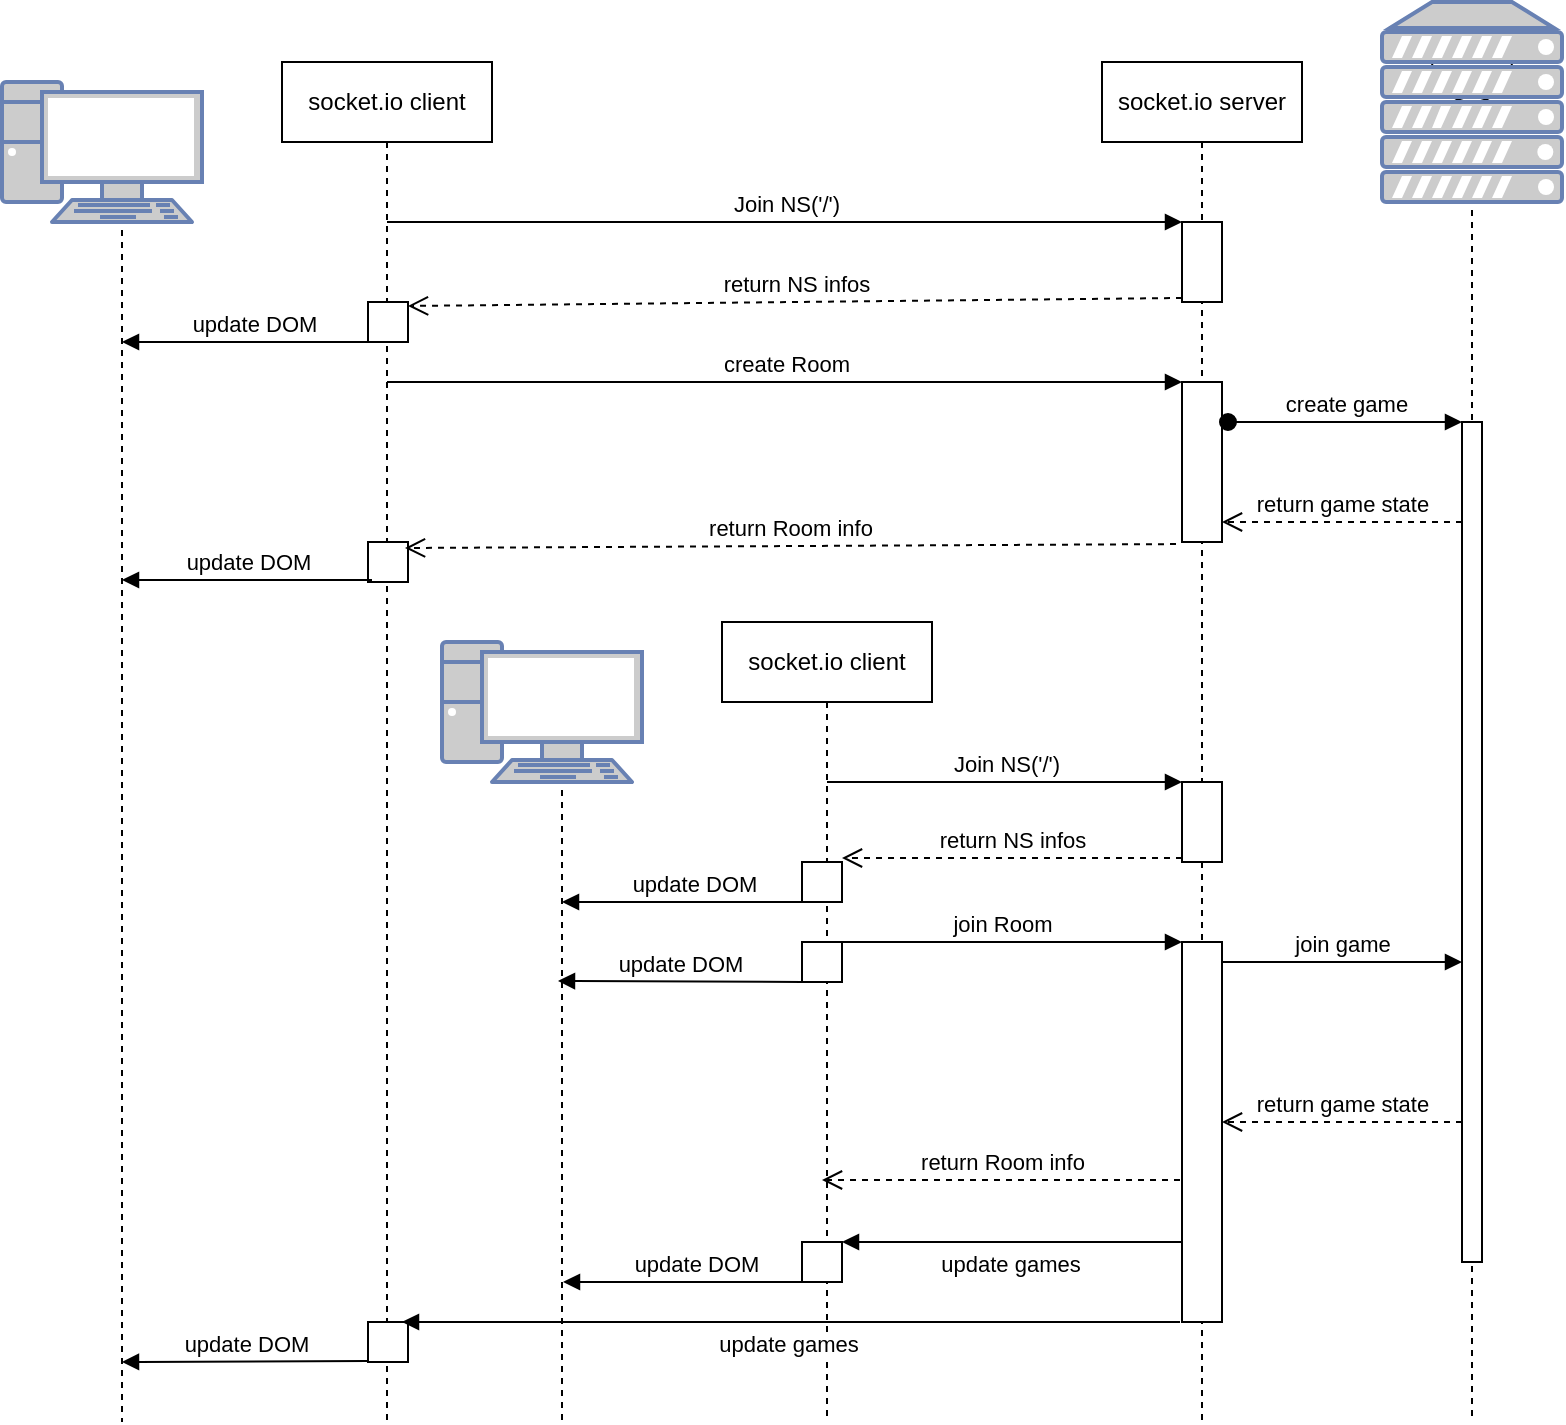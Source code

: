 <mxfile userAgent="Mozilla/5.0 (Windows NT 10.0; Win64; x64; rv:63.0) Gecko/20100101 Firefox/63.0" version="9.4.6" editor="www.draw.io" type="trello"><diagram id="5ef3c7c5-0a71-4cdb-4683-828e6c194f59" name="Page-1"><mxGraphModel dx="1402" dy="733" grid="1" gridSize="10" guides="1" tooltips="1" connect="1" arrows="1" fold="1" page="1" pageScale="1" pageWidth="827" pageHeight="1169" background="#ffffff" math="0" shadow="0"><root><mxCell id="0"/><mxCell id="1" parent="0"/><mxCell id="15" value="" style="shape=umlLifeline;participant=umlEntity;perimeter=lifelinePerimeter;whiteSpace=wrap;html=1;container=1;collapsible=0;recursiveResize=0;verticalAlign=top;spacingTop=36;labelBackgroundColor=#ffffff;outlineConnect=0;" vertex="1" parent="1"><mxGeometry x="60" y="110" width="40" height="660" as="geometry"/></mxCell><mxCell id="2" value="" style="fontColor=#0066CC;verticalAlign=top;verticalLabelPosition=bottom;labelPosition=center;align=center;html=1;outlineConnect=0;fillColor=#CCCCCC;strokeColor=#6881B3;gradientColor=none;gradientDirection=north;strokeWidth=2;shape=mxgraph.networks.pc;" vertex="1" parent="1"><mxGeometry x="20" y="100" width="100" height="70" as="geometry"/></mxCell><mxCell id="6" value="socket.io client" style="shape=umlLifeline;perimeter=lifelinePerimeter;whiteSpace=wrap;html=1;container=1;collapsible=0;recursiveResize=0;outlineConnect=0;" vertex="1" parent="1"><mxGeometry x="160" y="90" width="105" height="680" as="geometry"/></mxCell><mxCell id="48" value="" style="html=1;points=[];perimeter=orthogonalPerimeter;" vertex="1" parent="6"><mxGeometry x="43" y="630" width="20" height="20" as="geometry"/></mxCell><mxCell id="49" value="" style="html=1;points=[];perimeter=orthogonalPerimeter;" vertex="1" parent="6"><mxGeometry x="43" y="240" width="20" height="20" as="geometry"/></mxCell><mxCell id="50" value="" style="html=1;points=[];perimeter=orthogonalPerimeter;" vertex="1" parent="6"><mxGeometry x="43" y="120" width="20" height="20" as="geometry"/></mxCell><mxCell id="7" value="socket.io server" style="shape=umlLifeline;perimeter=lifelinePerimeter;whiteSpace=wrap;html=1;container=1;collapsible=0;recursiveResize=0;outlineConnect=0;" vertex="1" parent="1"><mxGeometry x="570" y="90" width="100" height="680" as="geometry"/></mxCell><mxCell id="8" value="" style="html=1;points=[];perimeter=orthogonalPerimeter;" vertex="1" parent="7"><mxGeometry x="40" y="80" width="20" height="40" as="geometry"/></mxCell><mxCell id="11" value="" style="html=1;points=[];perimeter=orthogonalPerimeter;" vertex="1" parent="7"><mxGeometry x="40" y="160" width="20" height="80" as="geometry"/></mxCell><mxCell id="9" value="Join NS('/')" style="html=1;verticalAlign=bottom;endArrow=block;entryX=0;entryY=0;" edge="1" target="8" parent="1" source="6"><mxGeometry relative="1" as="geometry"><mxPoint x="210" y="250" as="sourcePoint"/></mxGeometry></mxCell><mxCell id="10" value="&lt;div&gt;return NS infos&lt;/div&gt;" style="html=1;verticalAlign=bottom;endArrow=open;dashed=1;endSize=8;exitX=0;exitY=0.95;entryX=1;entryY=0.1;entryPerimeter=0;" edge="1" source="8" parent="1" target="50"><mxGeometry relative="1" as="geometry"><mxPoint x="290" y="220" as="targetPoint"/></mxGeometry></mxCell><mxCell id="12" value="&lt;div&gt;create Room&lt;/div&gt;" style="html=1;verticalAlign=bottom;endArrow=block;entryX=0;entryY=0;" edge="1" target="11" parent="1" source="6"><mxGeometry relative="1" as="geometry"><mxPoint x="430" y="330" as="sourcePoint"/></mxGeometry></mxCell><mxCell id="13" value="&lt;div&gt;return Room info&lt;/div&gt;" style="html=1;verticalAlign=bottom;endArrow=open;dashed=1;endSize=8;exitX=-0.15;exitY=1.013;exitPerimeter=0;entryX=0.925;entryY=0.15;entryPerimeter=0;" edge="1" source="11" parent="1" target="49"><mxGeometry relative="1" as="geometry"><mxPoint x="430" y="406" as="targetPoint"/><mxPoint x="500" y="330" as="sourcePoint"/></mxGeometry></mxCell><mxCell id="14" value="update DOM" style="html=1;verticalAlign=bottom;endArrow=block;" edge="1" parent="1" source="6"><mxGeometry width="80" relative="1" as="geometry"><mxPoint x="132.5" y="230" as="sourcePoint"/><mxPoint x="80" y="230" as="targetPoint"/></mxGeometry></mxCell><mxCell id="16" value="update DOM" style="html=1;verticalAlign=bottom;endArrow=block;exitX=0.1;exitY=0.95;exitPerimeter=0;" edge="1" parent="1" source="49" target="15"><mxGeometry width="80" relative="1" as="geometry"><mxPoint x="204" y="338" as="sourcePoint"/><mxPoint x="80.5" y="329" as="targetPoint"/></mxGeometry></mxCell><mxCell id="17" value="" style="shape=umlLifeline;participant=umlEntity;perimeter=lifelinePerimeter;whiteSpace=wrap;html=1;container=1;collapsible=0;recursiveResize=0;verticalAlign=top;spacingTop=36;labelBackgroundColor=#ffffff;outlineConnect=0;" vertex="1" parent="1"><mxGeometry x="735" y="70" width="40" height="700" as="geometry"/></mxCell><mxCell id="18" value="" style="html=1;points=[];perimeter=orthogonalPerimeter;" vertex="1" parent="17"><mxGeometry x="15" y="200" width="10" height="420" as="geometry"/></mxCell><mxCell id="3" value="" style="fontColor=#0066CC;verticalAlign=top;verticalLabelPosition=bottom;labelPosition=center;align=center;html=1;outlineConnect=0;fillColor=#CCCCCC;strokeColor=#6881B3;gradientColor=none;gradientDirection=north;strokeWidth=2;shape=mxgraph.networks.server;" vertex="1" parent="1"><mxGeometry x="710" y="60" width="90" height="100" as="geometry"/></mxCell><mxCell id="19" value="create game" style="html=1;verticalAlign=bottom;startArrow=oval;endArrow=block;startSize=8;" edge="1" target="18" parent="1"><mxGeometry relative="1" as="geometry"><mxPoint x="633" y="270" as="sourcePoint"/></mxGeometry></mxCell><mxCell id="21" value="return game state" style="html=1;verticalAlign=bottom;endArrow=open;dashed=1;endSize=8;" edge="1" parent="1" source="18"><mxGeometry relative="1" as="geometry"><mxPoint x="750" y="369.5" as="sourcePoint"/><mxPoint x="630" y="320" as="targetPoint"/></mxGeometry></mxCell><mxCell id="22" value="" style="shape=umlLifeline;participant=umlEntity;perimeter=lifelinePerimeter;whiteSpace=wrap;html=1;container=1;collapsible=0;recursiveResize=0;verticalAlign=top;spacingTop=36;labelBackgroundColor=#ffffff;outlineConnect=0;" vertex="1" parent="1"><mxGeometry x="280" y="390" width="40" height="380" as="geometry"/></mxCell><mxCell id="23" value="" style="fontColor=#0066CC;verticalAlign=top;verticalLabelPosition=bottom;labelPosition=center;align=center;html=1;outlineConnect=0;fillColor=#CCCCCC;strokeColor=#6881B3;gradientColor=none;gradientDirection=north;strokeWidth=2;shape=mxgraph.networks.pc;" vertex="1" parent="1"><mxGeometry x="240" y="380" width="100" height="70" as="geometry"/></mxCell><mxCell id="24" value="socket.io client" style="shape=umlLifeline;perimeter=lifelinePerimeter;whiteSpace=wrap;html=1;container=1;collapsible=0;recursiveResize=0;outlineConnect=0;" vertex="1" parent="1"><mxGeometry x="380" y="370" width="105" height="400" as="geometry"/></mxCell><mxCell id="45" value="" style="html=1;points=[];perimeter=orthogonalPerimeter;" vertex="1" parent="24"><mxGeometry x="40" y="310" width="20" height="20" as="geometry"/></mxCell><mxCell id="46" value="" style="html=1;points=[];perimeter=orthogonalPerimeter;" vertex="1" parent="24"><mxGeometry x="40" y="160" width="20" height="20" as="geometry"/></mxCell><mxCell id="47" value="" style="html=1;points=[];perimeter=orthogonalPerimeter;" vertex="1" parent="24"><mxGeometry x="40" y="120" width="20" height="20" as="geometry"/></mxCell><mxCell id="25" value="" style="html=1;points=[];perimeter=orthogonalPerimeter;" vertex="1" parent="1"><mxGeometry x="610" y="450" width="20" height="40" as="geometry"/></mxCell><mxCell id="26" value="" style="html=1;points=[];perimeter=orthogonalPerimeter;" vertex="1" parent="1"><mxGeometry x="610" y="530" width="20" height="190" as="geometry"/></mxCell><mxCell id="27" value="Join NS('/')" style="html=1;verticalAlign=bottom;endArrow=block;entryX=0;entryY=0;" edge="1" source="24" target="25" parent="1"><mxGeometry relative="1" as="geometry"><mxPoint x="212" y="450" as="sourcePoint"/></mxGeometry></mxCell><mxCell id="28" value="&lt;div&gt;return NS infos&lt;/div&gt;" style="html=1;verticalAlign=bottom;endArrow=open;dashed=1;endSize=8;exitX=0;exitY=0.95;" edge="1" source="25" parent="1"><mxGeometry relative="1" as="geometry"><mxPoint x="440" y="488" as="targetPoint"/></mxGeometry></mxCell><mxCell id="29" value="&lt;div&gt;join Room&lt;/div&gt;" style="html=1;verticalAlign=bottom;endArrow=block;entryX=0;entryY=0;" edge="1" target="26" parent="1"><mxGeometry relative="1" as="geometry"><mxPoint x="430" y="530" as="sourcePoint"/></mxGeometry></mxCell><mxCell id="30" value="&lt;div&gt;return Room info&lt;/div&gt;" style="html=1;verticalAlign=bottom;endArrow=open;dashed=1;endSize=8;" edge="1" parent="1"><mxGeometry relative="1" as="geometry"><mxPoint x="430" y="649" as="targetPoint"/><mxPoint x="609" y="649" as="sourcePoint"/></mxGeometry></mxCell><mxCell id="31" value="update DOM" style="html=1;verticalAlign=bottom;endArrow=block;" edge="1" parent="1"><mxGeometry width="80" relative="1" as="geometry"><mxPoint x="432" y="510" as="sourcePoint"/><mxPoint x="300" y="510" as="targetPoint"/></mxGeometry></mxCell><mxCell id="32" value="update DOM" style="html=1;verticalAlign=bottom;endArrow=block;" edge="1" parent="1"><mxGeometry width="80" relative="1" as="geometry"><mxPoint x="420" y="550" as="sourcePoint"/><mxPoint x="298" y="549.5" as="targetPoint"/></mxGeometry></mxCell><mxCell id="37" value="join game" style="html=1;verticalAlign=bottom;endArrow=block;" edge="1" parent="1"><mxGeometry width="80" relative="1" as="geometry"><mxPoint x="630" y="540" as="sourcePoint"/><mxPoint x="750" y="540" as="targetPoint"/></mxGeometry></mxCell><mxCell id="40" value="update DOM" style="html=1;verticalAlign=bottom;endArrow=block;" edge="1" parent="1"><mxGeometry width="80" relative="1" as="geometry"><mxPoint x="203" y="739.5" as="sourcePoint"/><mxPoint x="80" y="740" as="targetPoint"/></mxGeometry></mxCell><mxCell id="36" value="return game state" style="html=1;verticalAlign=bottom;endArrow=open;dashed=1;endSize=8;" edge="1" parent="1"><mxGeometry relative="1" as="geometry"><mxPoint x="750" y="620" as="sourcePoint"/><mxPoint x="630" y="620" as="targetPoint"/></mxGeometry></mxCell><mxCell id="41" value="&lt;div&gt;update games&lt;/div&gt;" style="html=1;verticalAlign=bottom;endArrow=block;" edge="1" parent="1"><mxGeometry x="0.011" y="20" width="80" relative="1" as="geometry"><mxPoint x="610" y="680" as="sourcePoint"/><mxPoint x="440" y="680" as="targetPoint"/><mxPoint as="offset"/></mxGeometry></mxCell><mxCell id="43" value="update DOM" style="html=1;verticalAlign=bottom;endArrow=block;" edge="1" parent="1"><mxGeometry width="80" relative="1" as="geometry"><mxPoint x="432.5" y="700" as="sourcePoint"/><mxPoint x="300.5" y="700" as="targetPoint"/></mxGeometry></mxCell><mxCell id="51" value="&lt;div&gt;update games&lt;/div&gt;" style="html=1;verticalAlign=bottom;endArrow=block;exitX=-0.05;exitY=1;exitPerimeter=0;" edge="1" parent="1" source="26"><mxGeometry x="0.011" y="20" width="80" relative="1" as="geometry"><mxPoint x="602.5" y="720" as="sourcePoint"/><mxPoint x="220" y="720" as="targetPoint"/><mxPoint as="offset"/></mxGeometry></mxCell></root></mxGraphModel></diagram></mxfile>